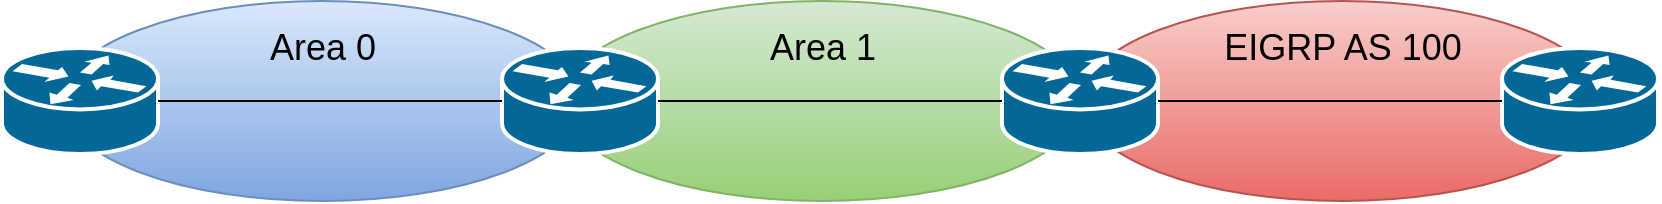 <mxfile version="21.6.8" type="device">
  <diagram name="Page-1" id="wcXaeUO8CgQ-c7C6Lvoo">
    <mxGraphModel dx="1418" dy="820" grid="1" gridSize="10" guides="1" tooltips="1" connect="1" arrows="1" fold="1" page="1" pageScale="1" pageWidth="850" pageHeight="1100" math="0" shadow="0">
      <root>
        <mxCell id="0" />
        <mxCell id="1" parent="0" />
        <mxCell id="fGIAoD0L26om3MaPcWSA-32" value="" style="ellipse;whiteSpace=wrap;html=1;fillColor=#f8cecc;gradientColor=#ea6b66;strokeColor=#b85450;" vertex="1" parent="1">
          <mxGeometry x="690" y="236.5" width="260" height="100" as="geometry" />
        </mxCell>
        <mxCell id="fGIAoD0L26om3MaPcWSA-31" value="" style="ellipse;whiteSpace=wrap;html=1;fillColor=#d5e8d4;gradientColor=#97d077;strokeColor=#82b366;" vertex="1" parent="1">
          <mxGeometry x="430" y="236.5" width="260" height="100" as="geometry" />
        </mxCell>
        <mxCell id="fGIAoD0L26om3MaPcWSA-30" value="" style="ellipse;whiteSpace=wrap;html=1;fillColor=#dae8fc;gradientColor=#7ea6e0;strokeColor=#6c8ebf;" vertex="1" parent="1">
          <mxGeometry x="180" y="236.5" width="260" height="100" as="geometry" />
        </mxCell>
        <mxCell id="fGIAoD0L26om3MaPcWSA-1" value="" style="shape=mxgraph.cisco.routers.router;sketch=0;html=1;pointerEvents=1;dashed=0;fillColor=#036897;strokeColor=#ffffff;strokeWidth=2;verticalLabelPosition=bottom;verticalAlign=top;align=center;outlineConnect=0;" vertex="1" parent="1">
          <mxGeometry x="900" y="260" width="78" height="53" as="geometry" />
        </mxCell>
        <mxCell id="fGIAoD0L26om3MaPcWSA-3" value="" style="shape=mxgraph.cisco.routers.router;sketch=0;html=1;pointerEvents=1;dashed=0;fillColor=#036897;strokeColor=#ffffff;strokeWidth=2;verticalLabelPosition=bottom;verticalAlign=top;align=center;outlineConnect=0;" vertex="1" parent="1">
          <mxGeometry x="650" y="260" width="78" height="53" as="geometry" />
        </mxCell>
        <mxCell id="fGIAoD0L26om3MaPcWSA-4" value="" style="shape=mxgraph.cisco.routers.router;sketch=0;html=1;pointerEvents=1;dashed=0;fillColor=#036897;strokeColor=#ffffff;strokeWidth=2;verticalLabelPosition=bottom;verticalAlign=top;align=center;outlineConnect=0;" vertex="1" parent="1">
          <mxGeometry x="150" y="260" width="78" height="53" as="geometry" />
        </mxCell>
        <mxCell id="fGIAoD0L26om3MaPcWSA-5" value="" style="shape=mxgraph.cisco.routers.router;sketch=0;html=1;pointerEvents=1;dashed=0;fillColor=#036897;strokeColor=#ffffff;strokeWidth=2;verticalLabelPosition=bottom;verticalAlign=top;align=center;outlineConnect=0;" vertex="1" parent="1">
          <mxGeometry x="400" y="260" width="78" height="53" as="geometry" />
        </mxCell>
        <mxCell id="fGIAoD0L26om3MaPcWSA-27" value="" style="endArrow=none;html=1;rounded=0;exitX=1;exitY=0.5;exitDx=0;exitDy=0;exitPerimeter=0;entryX=0;entryY=0.5;entryDx=0;entryDy=0;entryPerimeter=0;" edge="1" parent="1" source="fGIAoD0L26om3MaPcWSA-4" target="fGIAoD0L26om3MaPcWSA-5">
          <mxGeometry width="50" height="50" relative="1" as="geometry">
            <mxPoint x="400" y="450" as="sourcePoint" />
            <mxPoint x="450" y="400" as="targetPoint" />
          </mxGeometry>
        </mxCell>
        <mxCell id="fGIAoD0L26om3MaPcWSA-28" value="" style="endArrow=none;html=1;rounded=0;entryX=0;entryY=0.5;entryDx=0;entryDy=0;entryPerimeter=0;exitX=1;exitY=0.5;exitDx=0;exitDy=0;exitPerimeter=0;" edge="1" parent="1" source="fGIAoD0L26om3MaPcWSA-5" target="fGIAoD0L26om3MaPcWSA-3">
          <mxGeometry width="50" height="50" relative="1" as="geometry">
            <mxPoint x="490" y="320" as="sourcePoint" />
            <mxPoint x="650" y="286" as="targetPoint" />
          </mxGeometry>
        </mxCell>
        <mxCell id="fGIAoD0L26om3MaPcWSA-29" value="" style="endArrow=none;html=1;rounded=0;exitX=1;exitY=0.5;exitDx=0;exitDy=0;exitPerimeter=0;entryX=0;entryY=0.5;entryDx=0;entryDy=0;entryPerimeter=0;" edge="1" parent="1" source="fGIAoD0L26om3MaPcWSA-3" target="fGIAoD0L26om3MaPcWSA-1">
          <mxGeometry width="50" height="50" relative="1" as="geometry">
            <mxPoint x="248" y="307" as="sourcePoint" />
            <mxPoint x="420" y="307" as="targetPoint" />
          </mxGeometry>
        </mxCell>
        <mxCell id="fGIAoD0L26om3MaPcWSA-34" value="&lt;font color=&quot;#000000&quot; style=&quot;font-size: 18px;&quot;&gt;Area 0&lt;/font&gt;" style="text;html=1;align=center;verticalAlign=middle;resizable=0;points=[];autosize=1;strokeColor=none;fillColor=none;" vertex="1" parent="1">
          <mxGeometry x="270" y="240" width="80" height="40" as="geometry" />
        </mxCell>
        <mxCell id="fGIAoD0L26om3MaPcWSA-35" value="&lt;font color=&quot;#000000&quot; style=&quot;font-size: 18px;&quot;&gt;Area 1&lt;/font&gt;" style="text;html=1;align=center;verticalAlign=middle;resizable=0;points=[];autosize=1;strokeColor=none;fillColor=none;" vertex="1" parent="1">
          <mxGeometry x="520" y="240" width="80" height="40" as="geometry" />
        </mxCell>
        <mxCell id="fGIAoD0L26om3MaPcWSA-36" value="&lt;font color=&quot;#000000&quot; style=&quot;font-size: 18px;&quot;&gt;EIGRP AS 100&lt;/font&gt;" style="text;html=1;align=center;verticalAlign=middle;resizable=0;points=[];autosize=1;strokeColor=none;fillColor=none;" vertex="1" parent="1">
          <mxGeometry x="750" y="240" width="140" height="40" as="geometry" />
        </mxCell>
      </root>
    </mxGraphModel>
  </diagram>
</mxfile>
